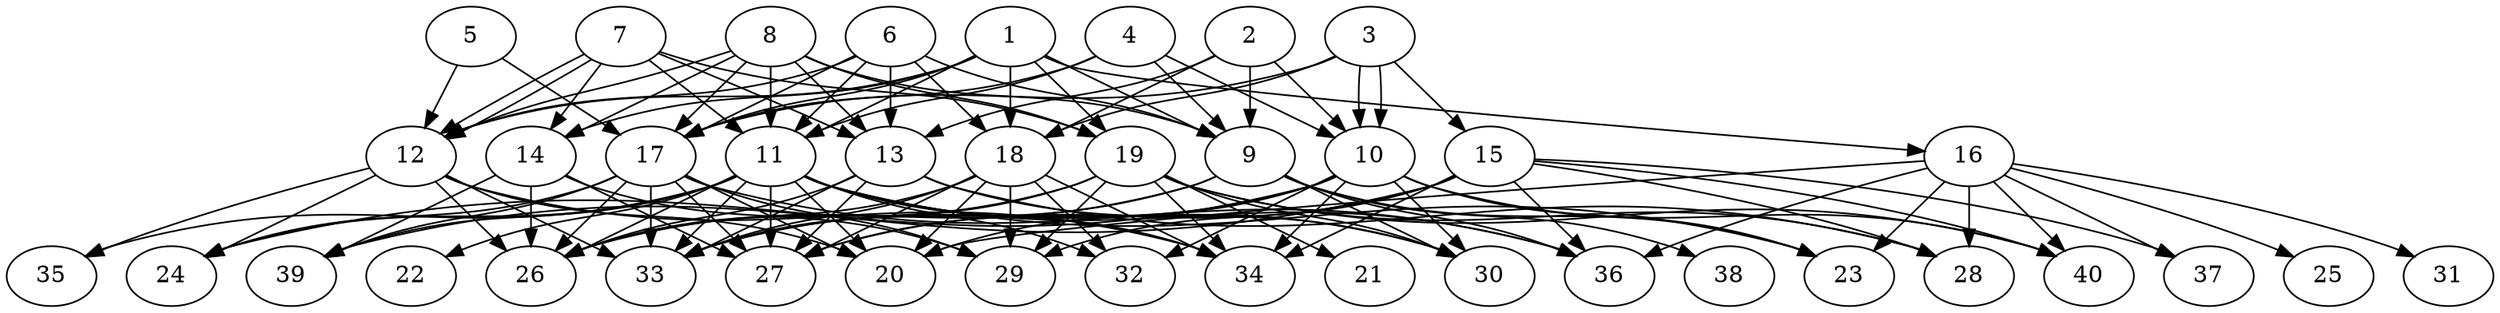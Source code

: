 // DAG (tier=3-complex, mode=compute, n=40, ccr=0.454, fat=0.792, density=0.799, regular=0.322, jump=0.243, mindata=1048576, maxdata=16777216)
// DAG automatically generated by daggen at Sun Aug 24 16:33:34 2025
// /home/ermia/Project/Environments/daggen/bin/daggen --dot --ccr 0.454 --fat 0.792 --regular 0.322 --density 0.799 --jump 0.243 --mindata 1048576 --maxdata 16777216 -n 40 
digraph G {
  1 [size="289874592492328512", alpha="0.08", expect_size="144937296246164256"]
  1 -> 9 [size ="315012228841472"]
  1 -> 11 [size ="315012228841472"]
  1 -> 12 [size ="315012228841472"]
  1 -> 14 [size ="315012228841472"]
  1 -> 16 [size ="315012228841472"]
  1 -> 17 [size ="315012228841472"]
  1 -> 18 [size ="315012228841472"]
  1 -> 19 [size ="315012228841472"]
  2 [size="804243373742979328", alpha="0.02", expect_size="402121686871489664"]
  2 -> 9 [size ="388574046322688"]
  2 -> 10 [size ="388574046322688"]
  2 -> 13 [size ="388574046322688"]
  2 -> 18 [size ="388574046322688"]
  3 [size="105265300984974802944", alpha="0.11", expect_size="52632650492487401472"]
  3 -> 10 [size ="178352887431168"]
  3 -> 10 [size ="178352887431168"]
  3 -> 15 [size ="178352887431168"]
  3 -> 17 [size ="178352887431168"]
  3 -> 18 [size ="178352887431168"]
  4 [size="4215818647412317696", alpha="0.10", expect_size="2107909323706158848"]
  4 -> 9 [size ="1429695836979200"]
  4 -> 10 [size ="1429695836979200"]
  4 -> 11 [size ="1429695836979200"]
  4 -> 17 [size ="1429695836979200"]
  5 [size="2712286295327837782016", alpha="0.14", expect_size="1356143147663918891008"]
  5 -> 12 [size ="1555895196581888"]
  5 -> 17 [size ="1555895196581888"]
  6 [size="484301800045193199616", alpha="0.04", expect_size="242150900022596599808"]
  6 -> 9 [size ="493363908313088"]
  6 -> 11 [size ="493363908313088"]
  6 -> 12 [size ="493363908313088"]
  6 -> 13 [size ="493363908313088"]
  6 -> 17 [size ="493363908313088"]
  6 -> 18 [size ="493363908313088"]
  7 [size="1956471909956982931456", alpha="0.03", expect_size="978235954978491465728"]
  7 -> 11 [size ="1251427607379968"]
  7 -> 12 [size ="1251427607379968"]
  7 -> 12 [size ="1251427607379968"]
  7 -> 13 [size ="1251427607379968"]
  7 -> 14 [size ="1251427607379968"]
  7 -> 19 [size ="1251427607379968"]
  8 [size="854604531703324", alpha="0.09", expect_size="427302265851662"]
  8 -> 9 [size ="69626796965888"]
  8 -> 11 [size ="69626796965888"]
  8 -> 12 [size ="69626796965888"]
  8 -> 13 [size ="69626796965888"]
  8 -> 14 [size ="69626796965888"]
  8 -> 17 [size ="69626796965888"]
  8 -> 19 [size ="69626796965888"]
  9 [size="187557870668087296000", alpha="0.13", expect_size="93778935334043648000"]
  9 -> 23 [size ="262128061644800"]
  9 -> 26 [size ="262128061644800"]
  9 -> 30 [size ="262128061644800"]
  9 -> 33 [size ="262128061644800"]
  9 -> 36 [size ="262128061644800"]
  9 -> 38 [size ="262128061644800"]
  10 [size="788439339920738", alpha="0.06", expect_size="394219669960369"]
  10 -> 20 [size ="35667052593152"]
  10 -> 23 [size ="35667052593152"]
  10 -> 27 [size ="35667052593152"]
  10 -> 30 [size ="35667052593152"]
  10 -> 32 [size ="35667052593152"]
  10 -> 33 [size ="35667052593152"]
  10 -> 34 [size ="35667052593152"]
  10 -> 39 [size ="35667052593152"]
  10 -> 40 [size ="35667052593152"]
  11 [size="2410660726196496", alpha="0.17", expect_size="1205330363098248"]
  11 -> 20 [size ="41044989181952"]
  11 -> 22 [size ="41044989181952"]
  11 -> 23 [size ="41044989181952"]
  11 -> 24 [size ="41044989181952"]
  11 -> 26 [size ="41044989181952"]
  11 -> 27 [size ="41044989181952"]
  11 -> 30 [size ="41044989181952"]
  11 -> 32 [size ="41044989181952"]
  11 -> 33 [size ="41044989181952"]
  11 -> 34 [size ="41044989181952"]
  11 -> 35 [size ="41044989181952"]
  11 -> 36 [size ="41044989181952"]
  11 -> 39 [size ="41044989181952"]
  12 [size="95843474846218400", alpha="0.14", expect_size="47921737423109200"]
  12 -> 20 [size ="1755928793710592"]
  12 -> 24 [size ="1755928793710592"]
  12 -> 26 [size ="1755928793710592"]
  12 -> 33 [size ="1755928793710592"]
  12 -> 34 [size ="1755928793710592"]
  12 -> 35 [size ="1755928793710592"]
  13 [size="3374697609031590084608", alpha="0.06", expect_size="1687348804515795042304"]
  13 -> 26 [size ="1799892481605632"]
  13 -> 27 [size ="1799892481605632"]
  13 -> 28 [size ="1799892481605632"]
  13 -> 30 [size ="1799892481605632"]
  13 -> 33 [size ="1799892481605632"]
  14 [size="31549101605667348", alpha="0.12", expect_size="15774550802833674"]
  14 -> 26 [size ="1679350676062208"]
  14 -> 27 [size ="1679350676062208"]
  14 -> 29 [size ="1679350676062208"]
  14 -> 39 [size ="1679350676062208"]
  15 [size="73463191878762496000", alpha="0.06", expect_size="36731595939381248000"]
  15 -> 24 [size ="140325473484800"]
  15 -> 27 [size ="140325473484800"]
  15 -> 28 [size ="140325473484800"]
  15 -> 29 [size ="140325473484800"]
  15 -> 34 [size ="140325473484800"]
  15 -> 36 [size ="140325473484800"]
  15 -> 37 [size ="140325473484800"]
  15 -> 40 [size ="140325473484800"]
  16 [size="1153904387237397760", alpha="0.14", expect_size="576952193618698880"]
  16 -> 20 [size ="428846612480000"]
  16 -> 23 [size ="428846612480000"]
  16 -> 25 [size ="428846612480000"]
  16 -> 28 [size ="428846612480000"]
  16 -> 31 [size ="428846612480000"]
  16 -> 36 [size ="428846612480000"]
  16 -> 37 [size ="428846612480000"]
  16 -> 40 [size ="428846612480000"]
  17 [size="531163442580116032", alpha="0.08", expect_size="265581721290058016"]
  17 -> 20 [size ="278120640806912"]
  17 -> 24 [size ="278120640806912"]
  17 -> 26 [size ="278120640806912"]
  17 -> 27 [size ="278120640806912"]
  17 -> 29 [size ="278120640806912"]
  17 -> 33 [size ="278120640806912"]
  17 -> 36 [size ="278120640806912"]
  17 -> 39 [size ="278120640806912"]
  18 [size="29868589250064576", alpha="0.19", expect_size="14934294625032288"]
  18 -> 20 [size ="1725958914572288"]
  18 -> 26 [size ="1725958914572288"]
  18 -> 27 [size ="1725958914572288"]
  18 -> 29 [size ="1725958914572288"]
  18 -> 32 [size ="1725958914572288"]
  18 -> 33 [size ="1725958914572288"]
  18 -> 34 [size ="1725958914572288"]
  19 [size="10390829509308841984", alpha="0.19", expect_size="5195414754654420992"]
  19 -> 21 [size ="38094019493888"]
  19 -> 26 [size ="38094019493888"]
  19 -> 28 [size ="38094019493888"]
  19 -> 29 [size ="38094019493888"]
  19 -> 30 [size ="38094019493888"]
  19 -> 33 [size ="38094019493888"]
  19 -> 34 [size ="38094019493888"]
  19 -> 40 [size ="38094019493888"]
  20 [size="276523461216839552", alpha="0.05", expect_size="138261730608419776"]
  21 [size="47695765120058624", alpha="0.01", expect_size="23847882560029312"]
  22 [size="79338502986068432", alpha="0.08", expect_size="39669251493034216"]
  23 [size="338961109430143287296", alpha="0.16", expect_size="169480554715071643648"]
  24 [size="375060279970192832", alpha="0.12", expect_size="187530139985096416"]
  25 [size="29369548148549091328", alpha="0.20", expect_size="14684774074274545664"]
  26 [size="19186224709692928", alpha="0.02", expect_size="9593112354846464"]
  27 [size="4778525116697638", alpha="0.10", expect_size="2389262558348819"]
  28 [size="3722606624032948224000", alpha="0.02", expect_size="1861303312016474112000"]
  29 [size="1352250069043834112", alpha="0.18", expect_size="676125034521917056"]
  30 [size="292975094444215762944", alpha="0.15", expect_size="146487547222107881472"]
  31 [size="633118291235645", alpha="0.07", expect_size="316559145617822"]
  32 [size="2512455471397960192", alpha="0.14", expect_size="1256227735698980096"]
  33 [size="91519311619540416", alpha="0.17", expect_size="45759655809770208"]
  34 [size="32621836089449744", alpha="0.14", expect_size="16310918044724872"]
  35 [size="410026683324694528000", alpha="0.06", expect_size="205013341662347264000"]
  36 [size="1182214364803287220224", alpha="0.06", expect_size="591107182401643610112"]
  37 [size="320784168537102976", alpha="0.12", expect_size="160392084268551488"]
  38 [size="8798647031870197", alpha="0.07", expect_size="4399323515935098"]
  39 [size="2506101503059183104", alpha="0.05", expect_size="1253050751529591552"]
  40 [size="71330163955323264", alpha="0.13", expect_size="35665081977661632"]
}